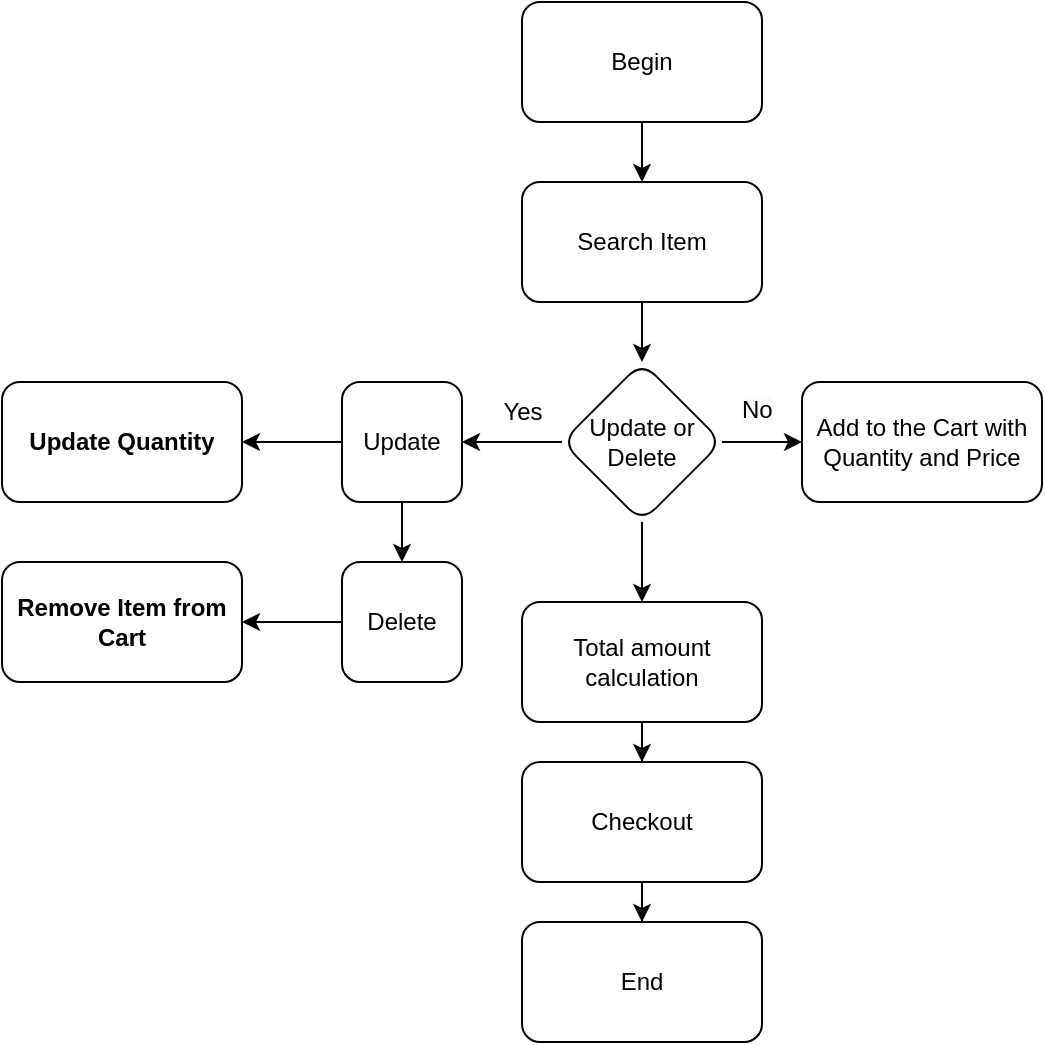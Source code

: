 <mxfile version="24.7.17">
  <diagram name="Page-1" id="Keb5-c9A6Bc7pYPaYF4S">
    <mxGraphModel dx="545" dy="675" grid="1" gridSize="10" guides="1" tooltips="1" connect="1" arrows="1" fold="1" page="1" pageScale="1" pageWidth="827" pageHeight="1169" background="none" math="0" shadow="0">
      <root>
        <mxCell id="0" />
        <mxCell id="1" parent="0" />
        <mxCell id="Fz9563_VUl0rCXvXThZZ-4" value="" style="edgeStyle=orthogonalEdgeStyle;rounded=0;orthogonalLoop=1;jettySize=auto;html=1;" edge="1" parent="1" source="Fz9563_VUl0rCXvXThZZ-2" target="Fz9563_VUl0rCXvXThZZ-3">
          <mxGeometry relative="1" as="geometry" />
        </mxCell>
        <mxCell id="Fz9563_VUl0rCXvXThZZ-2" value="Begin" style="rounded=1;whiteSpace=wrap;html=1;" vertex="1" parent="1">
          <mxGeometry x="280" y="100" width="120" height="60" as="geometry" />
        </mxCell>
        <mxCell id="Fz9563_VUl0rCXvXThZZ-6" value="" style="edgeStyle=orthogonalEdgeStyle;rounded=0;orthogonalLoop=1;jettySize=auto;html=1;" edge="1" parent="1" source="Fz9563_VUl0rCXvXThZZ-3" target="Fz9563_VUl0rCXvXThZZ-5">
          <mxGeometry relative="1" as="geometry" />
        </mxCell>
        <mxCell id="Fz9563_VUl0rCXvXThZZ-3" value="Search Item" style="rounded=1;whiteSpace=wrap;html=1;" vertex="1" parent="1">
          <mxGeometry x="280" y="190" width="120" height="60" as="geometry" />
        </mxCell>
        <mxCell id="Fz9563_VUl0rCXvXThZZ-8" value="" style="edgeStyle=orthogonalEdgeStyle;rounded=0;orthogonalLoop=1;jettySize=auto;html=1;" edge="1" parent="1" source="Fz9563_VUl0rCXvXThZZ-9" target="Fz9563_VUl0rCXvXThZZ-7">
          <mxGeometry relative="1" as="geometry" />
        </mxCell>
        <mxCell id="Fz9563_VUl0rCXvXThZZ-12" value="" style="edgeStyle=orthogonalEdgeStyle;rounded=0;orthogonalLoop=1;jettySize=auto;html=1;" edge="1" parent="1" source="Fz9563_VUl0rCXvXThZZ-5" target="Fz9563_VUl0rCXvXThZZ-11">
          <mxGeometry relative="1" as="geometry" />
        </mxCell>
        <mxCell id="Fz9563_VUl0rCXvXThZZ-32" value="" style="edgeStyle=orthogonalEdgeStyle;rounded=0;orthogonalLoop=1;jettySize=auto;html=1;" edge="1" parent="1" source="Fz9563_VUl0rCXvXThZZ-5" target="Fz9563_VUl0rCXvXThZZ-9">
          <mxGeometry relative="1" as="geometry" />
        </mxCell>
        <mxCell id="Fz9563_VUl0rCXvXThZZ-35" style="edgeStyle=orthogonalEdgeStyle;rounded=0;orthogonalLoop=1;jettySize=auto;html=1;exitX=1;exitY=0.5;exitDx=0;exitDy=0;" edge="1" parent="1" source="Fz9563_VUl0rCXvXThZZ-5" target="Fz9563_VUl0rCXvXThZZ-34">
          <mxGeometry relative="1" as="geometry" />
        </mxCell>
        <mxCell id="Fz9563_VUl0rCXvXThZZ-5" value="Update or Delete" style="rhombus;whiteSpace=wrap;html=1;rounded=1;" vertex="1" parent="1">
          <mxGeometry x="300" y="280" width="80" height="80" as="geometry" />
        </mxCell>
        <mxCell id="Fz9563_VUl0rCXvXThZZ-22" value="" style="edgeStyle=orthogonalEdgeStyle;rounded=0;orthogonalLoop=1;jettySize=auto;html=1;" edge="1" parent="1" source="Fz9563_VUl0rCXvXThZZ-7" target="Fz9563_VUl0rCXvXThZZ-21">
          <mxGeometry relative="1" as="geometry" />
        </mxCell>
        <mxCell id="Fz9563_VUl0rCXvXThZZ-7" value="Delete" style="whiteSpace=wrap;html=1;rounded=1;" vertex="1" parent="1">
          <mxGeometry x="190" y="380" width="60" height="60" as="geometry" />
        </mxCell>
        <mxCell id="Fz9563_VUl0rCXvXThZZ-20" value="" style="edgeStyle=orthogonalEdgeStyle;rounded=0;orthogonalLoop=1;jettySize=auto;html=1;" edge="1" parent="1" source="Fz9563_VUl0rCXvXThZZ-9" target="Fz9563_VUl0rCXvXThZZ-19">
          <mxGeometry relative="1" as="geometry" />
        </mxCell>
        <mxCell id="Fz9563_VUl0rCXvXThZZ-16" value="" style="edgeStyle=orthogonalEdgeStyle;rounded=0;orthogonalLoop=1;jettySize=auto;html=1;" edge="1" parent="1" source="Fz9563_VUl0rCXvXThZZ-11" target="Fz9563_VUl0rCXvXThZZ-15">
          <mxGeometry relative="1" as="geometry" />
        </mxCell>
        <mxCell id="Fz9563_VUl0rCXvXThZZ-11" value="Total amount calculation" style="rounded=1;whiteSpace=wrap;html=1;" vertex="1" parent="1">
          <mxGeometry x="280" y="400" width="120" height="60" as="geometry" />
        </mxCell>
        <mxCell id="Fz9563_VUl0rCXvXThZZ-18" value="" style="edgeStyle=orthogonalEdgeStyle;rounded=0;orthogonalLoop=1;jettySize=auto;html=1;" edge="1" parent="1" source="Fz9563_VUl0rCXvXThZZ-15" target="Fz9563_VUl0rCXvXThZZ-17">
          <mxGeometry relative="1" as="geometry" />
        </mxCell>
        <mxCell id="Fz9563_VUl0rCXvXThZZ-15" value="Checkout" style="rounded=1;whiteSpace=wrap;html=1;" vertex="1" parent="1">
          <mxGeometry x="280" y="480" width="120" height="60" as="geometry" />
        </mxCell>
        <mxCell id="Fz9563_VUl0rCXvXThZZ-17" value="End" style="rounded=1;whiteSpace=wrap;html=1;" vertex="1" parent="1">
          <mxGeometry x="280" y="560" width="120" height="60" as="geometry" />
        </mxCell>
        <mxCell id="Fz9563_VUl0rCXvXThZZ-19" value="&lt;strong style=&quot;text-align: start;&quot;&gt;Update Quantity&lt;/strong&gt;" style="whiteSpace=wrap;html=1;rounded=1;" vertex="1" parent="1">
          <mxGeometry x="20" y="290" width="120" height="60" as="geometry" />
        </mxCell>
        <mxCell id="Fz9563_VUl0rCXvXThZZ-21" value="&lt;strong style=&quot;text-align: start;&quot;&gt;Remove Item from Cart&lt;/strong&gt;" style="whiteSpace=wrap;html=1;rounded=1;" vertex="1" parent="1">
          <mxGeometry x="20" y="380" width="120" height="60" as="geometry" />
        </mxCell>
        <mxCell id="Fz9563_VUl0rCXvXThZZ-28" value="Yes" style="text;html=1;align=center;verticalAlign=middle;resizable=0;points=[];autosize=1;strokeColor=none;fillColor=none;" vertex="1" parent="1">
          <mxGeometry x="260" y="290" width="40" height="30" as="geometry" />
        </mxCell>
        <mxCell id="Fz9563_VUl0rCXvXThZZ-29" value="&lt;span style=&quot;caret-color: rgb(0, 0, 0); color: rgb(0, 0, 0); font-family: Helvetica; font-size: 12px; font-style: normal; font-variant-caps: normal; font-weight: 400; letter-spacing: normal; orphans: auto; text-align: center; text-indent: 0px; text-transform: none; white-space: nowrap; widows: auto; word-spacing: 0px; -webkit-text-stroke-width: 0px; background-color: rgb(251, 251, 251); text-decoration: none; display: inline !important; float: none;&quot;&gt;No&lt;/span&gt;" style="text;whiteSpace=wrap;html=1;" vertex="1" parent="1">
          <mxGeometry x="388" y="290" width="50" height="40" as="geometry" />
        </mxCell>
        <mxCell id="Fz9563_VUl0rCXvXThZZ-9" value="Update" style="whiteSpace=wrap;html=1;rounded=1;" vertex="1" parent="1">
          <mxGeometry x="190" y="290" width="60" height="60" as="geometry" />
        </mxCell>
        <mxCell id="Fz9563_VUl0rCXvXThZZ-34" value="Add to the Cart with Quantity and Price" style="rounded=1;whiteSpace=wrap;html=1;" vertex="1" parent="1">
          <mxGeometry x="420" y="290" width="120" height="60" as="geometry" />
        </mxCell>
      </root>
    </mxGraphModel>
  </diagram>
</mxfile>
